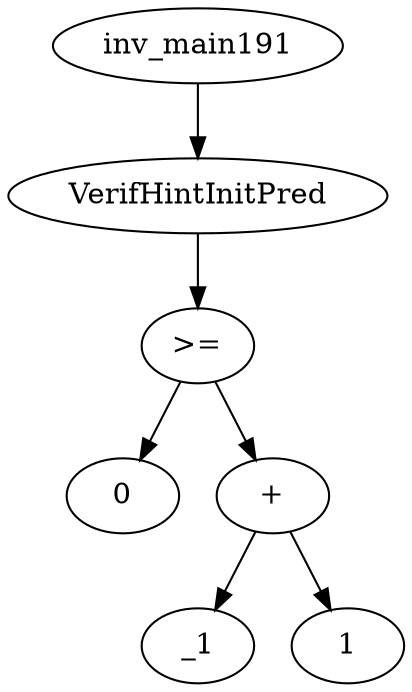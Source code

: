 digraph dag {
0 [label="inv_main191"];
1 [label="VerifHintInitPred"];
2 [label=">="];
3 [label="0"];
4 [label="+"];
5 [label="_1"];
6 [label="1"];
0->1
1->2
2->4
2 -> 3
4->6
4 -> 5
}
